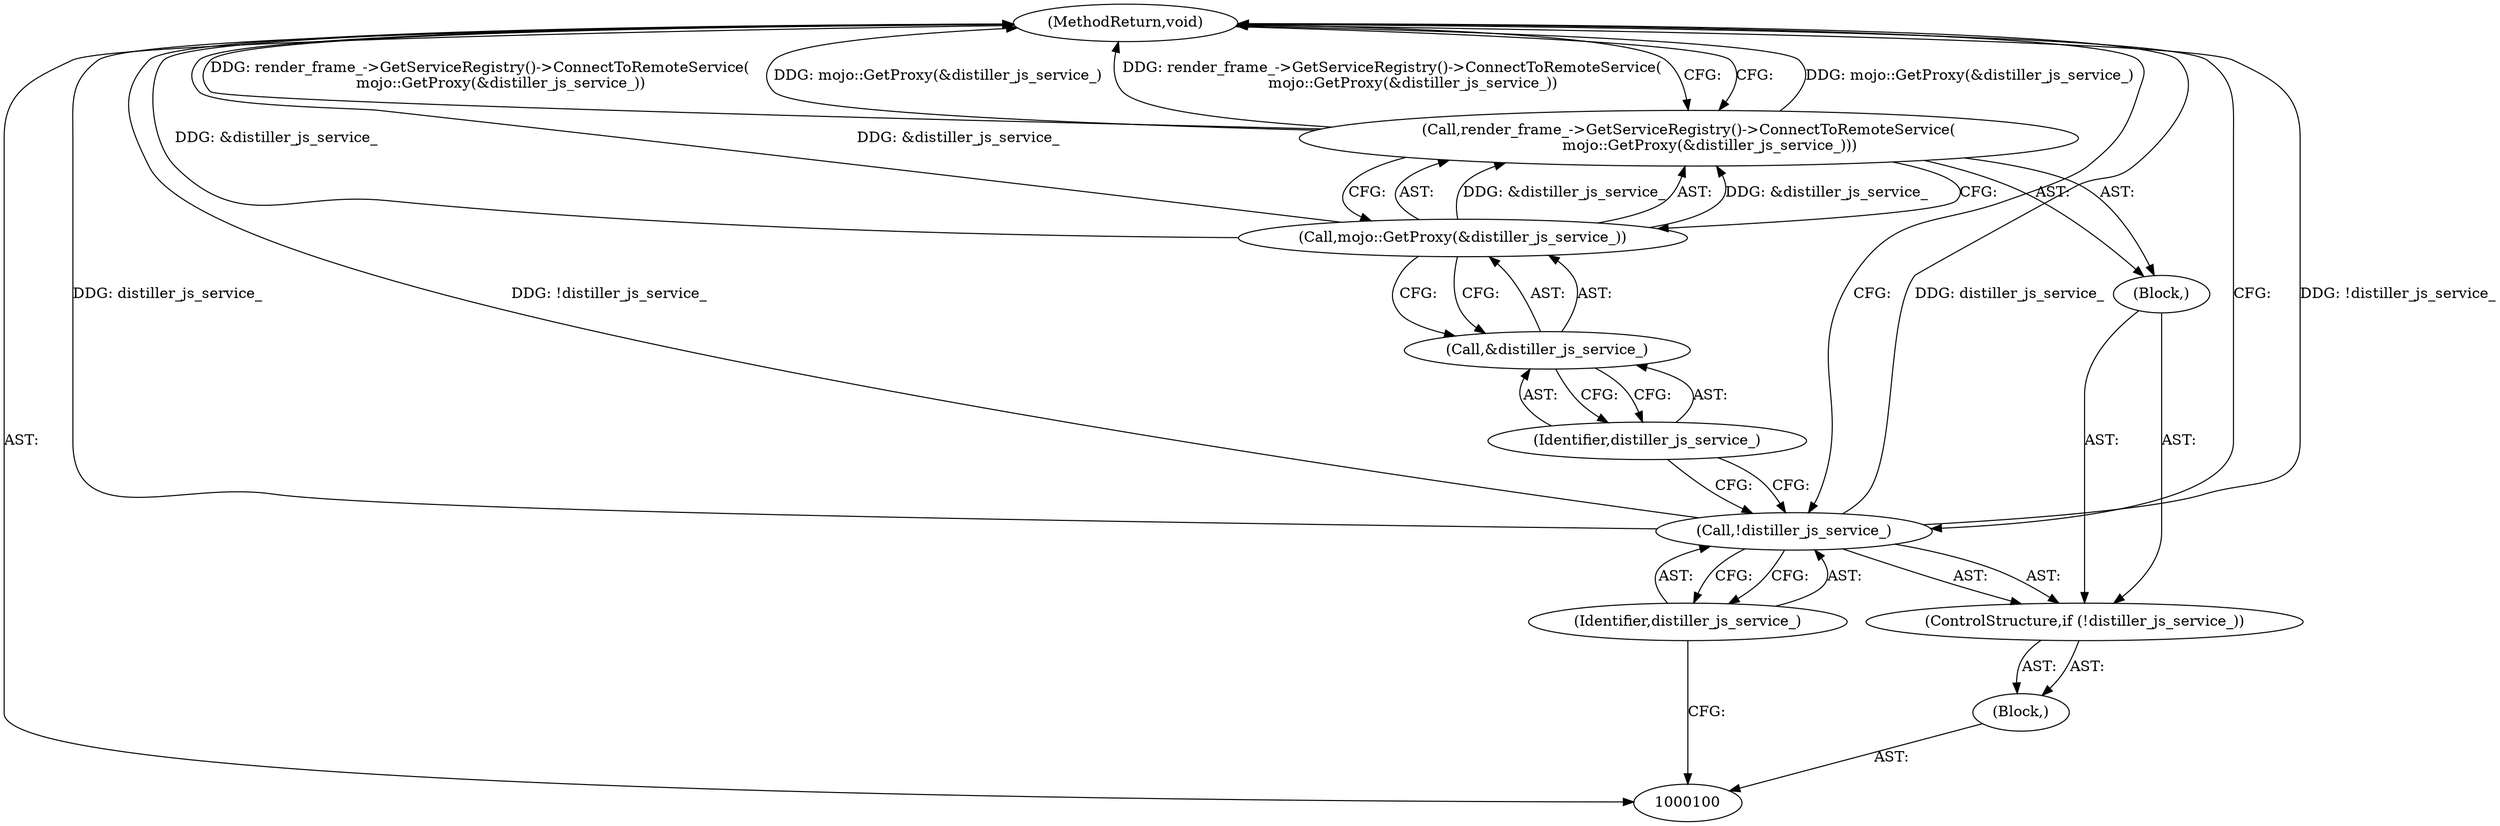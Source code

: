 digraph "1_Chrome_dcd10462fb49c72544719c490238f3a35edf3fc6_10" {
"1000110" [label="(MethodReturn,void)"];
"1000101" [label="(Block,)"];
"1000102" [label="(ControlStructure,if (!distiller_js_service_))"];
"1000105" [label="(Block,)"];
"1000103" [label="(Call,!distiller_js_service_)"];
"1000104" [label="(Identifier,distiller_js_service_)"];
"1000106" [label="(Call,render_frame_->GetServiceRegistry()->ConnectToRemoteService(\n         mojo::GetProxy(&distiller_js_service_)))"];
"1000108" [label="(Call,&distiller_js_service_)"];
"1000109" [label="(Identifier,distiller_js_service_)"];
"1000107" [label="(Call,mojo::GetProxy(&distiller_js_service_))"];
"1000110" -> "1000100"  [label="AST: "];
"1000110" -> "1000106"  [label="CFG: "];
"1000110" -> "1000103"  [label="CFG: "];
"1000107" -> "1000110"  [label="DDG: &distiller_js_service_"];
"1000106" -> "1000110"  [label="DDG: mojo::GetProxy(&distiller_js_service_)"];
"1000106" -> "1000110"  [label="DDG: render_frame_->GetServiceRegistry()->ConnectToRemoteService(\n         mojo::GetProxy(&distiller_js_service_))"];
"1000103" -> "1000110"  [label="DDG: distiller_js_service_"];
"1000103" -> "1000110"  [label="DDG: !distiller_js_service_"];
"1000101" -> "1000100"  [label="AST: "];
"1000102" -> "1000101"  [label="AST: "];
"1000102" -> "1000101"  [label="AST: "];
"1000103" -> "1000102"  [label="AST: "];
"1000105" -> "1000102"  [label="AST: "];
"1000105" -> "1000102"  [label="AST: "];
"1000106" -> "1000105"  [label="AST: "];
"1000103" -> "1000102"  [label="AST: "];
"1000103" -> "1000104"  [label="CFG: "];
"1000104" -> "1000103"  [label="AST: "];
"1000109" -> "1000103"  [label="CFG: "];
"1000110" -> "1000103"  [label="CFG: "];
"1000103" -> "1000110"  [label="DDG: distiller_js_service_"];
"1000103" -> "1000110"  [label="DDG: !distiller_js_service_"];
"1000104" -> "1000103"  [label="AST: "];
"1000104" -> "1000100"  [label="CFG: "];
"1000103" -> "1000104"  [label="CFG: "];
"1000106" -> "1000105"  [label="AST: "];
"1000106" -> "1000107"  [label="CFG: "];
"1000107" -> "1000106"  [label="AST: "];
"1000110" -> "1000106"  [label="CFG: "];
"1000106" -> "1000110"  [label="DDG: mojo::GetProxy(&distiller_js_service_)"];
"1000106" -> "1000110"  [label="DDG: render_frame_->GetServiceRegistry()->ConnectToRemoteService(\n         mojo::GetProxy(&distiller_js_service_))"];
"1000107" -> "1000106"  [label="DDG: &distiller_js_service_"];
"1000108" -> "1000107"  [label="AST: "];
"1000108" -> "1000109"  [label="CFG: "];
"1000109" -> "1000108"  [label="AST: "];
"1000107" -> "1000108"  [label="CFG: "];
"1000109" -> "1000108"  [label="AST: "];
"1000109" -> "1000103"  [label="CFG: "];
"1000108" -> "1000109"  [label="CFG: "];
"1000107" -> "1000106"  [label="AST: "];
"1000107" -> "1000108"  [label="CFG: "];
"1000108" -> "1000107"  [label="AST: "];
"1000106" -> "1000107"  [label="CFG: "];
"1000107" -> "1000110"  [label="DDG: &distiller_js_service_"];
"1000107" -> "1000106"  [label="DDG: &distiller_js_service_"];
}
